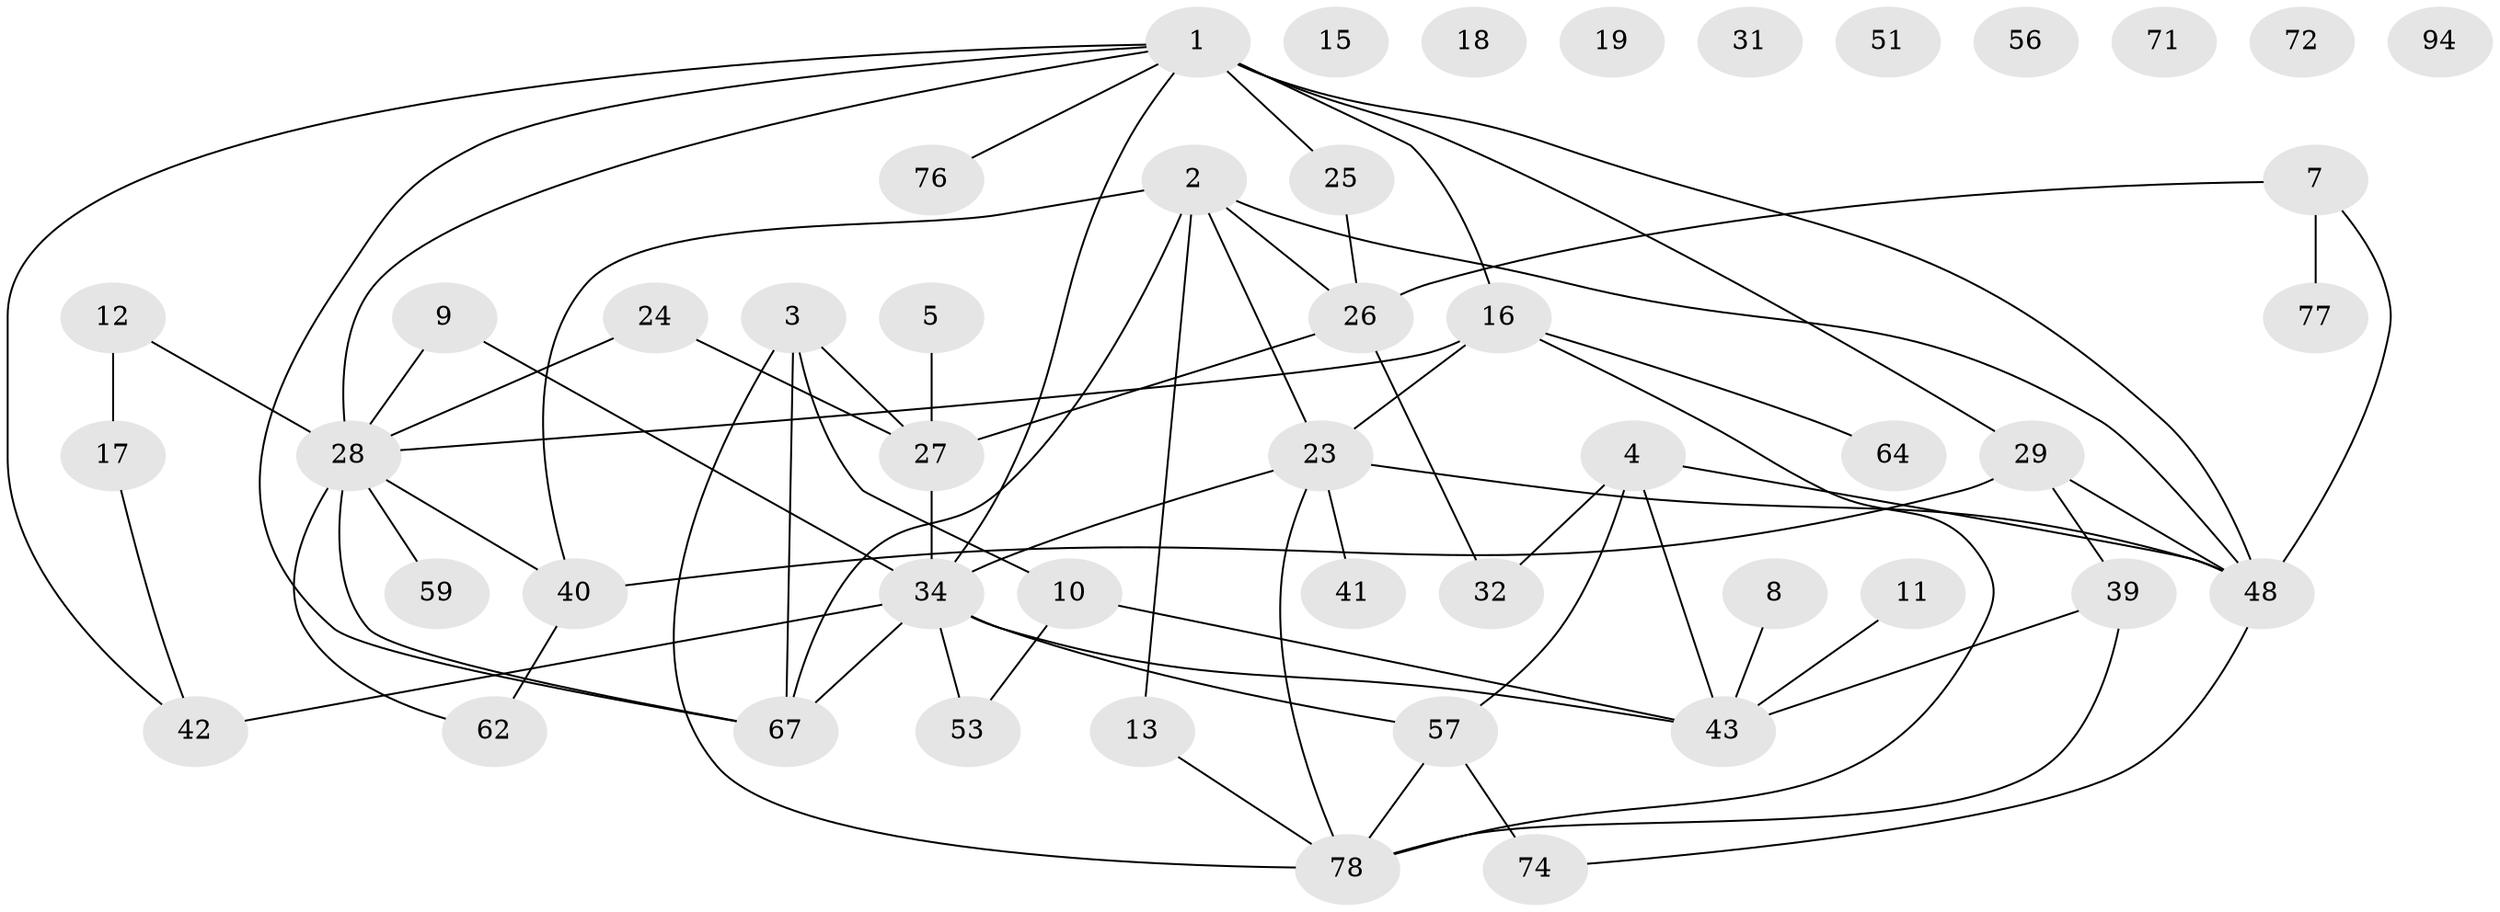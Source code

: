 // original degree distribution, {3: 0.19791666666666666, 1: 0.13541666666666666, 4: 0.15625, 2: 0.3333333333333333, 0: 0.09375, 6: 0.0625, 5: 0.020833333333333332}
// Generated by graph-tools (version 1.1) at 2025/13/03/09/25 04:13:08]
// undirected, 48 vertices, 69 edges
graph export_dot {
graph [start="1"]
  node [color=gray90,style=filled];
  1 [super="+80+6"];
  2 [super="+20"];
  3 [super="+44"];
  4 [super="+22"];
  5;
  7 [super="+14"];
  8;
  9;
  10 [super="+33"];
  11;
  12;
  13;
  15;
  16 [super="+52"];
  17;
  18;
  19;
  23 [super="+75+54"];
  24;
  25 [super="+96"];
  26 [super="+38"];
  27 [super="+86+47"];
  28 [super="+66+92+73+30"];
  29 [super="+36"];
  31;
  32;
  34 [super="+65+35+85"];
  39 [super="+83+70"];
  40 [super="+79"];
  41 [super="+69"];
  42 [super="+58"];
  43 [super="+63"];
  48 [super="+82+49"];
  51;
  53 [super="+55"];
  56;
  57;
  59;
  62 [super="+93"];
  64;
  67 [super="+68"];
  71;
  72;
  74 [super="+84"];
  76;
  77 [super="+89"];
  78;
  94;
  1 -- 29;
  1 -- 28;
  1 -- 48 [weight=2];
  1 -- 34;
  1 -- 67;
  1 -- 25;
  1 -- 42;
  1 -- 76;
  1 -- 16;
  2 -- 48;
  2 -- 67;
  2 -- 23;
  2 -- 40;
  2 -- 26;
  2 -- 13;
  3 -- 10;
  3 -- 67;
  3 -- 27;
  3 -- 78;
  4 -- 32;
  4 -- 48;
  4 -- 57;
  4 -- 43;
  5 -- 27;
  7 -- 48;
  7 -- 26;
  7 -- 77;
  8 -- 43;
  9 -- 34;
  9 -- 28;
  10 -- 43;
  10 -- 53;
  11 -- 43;
  12 -- 17;
  12 -- 28;
  13 -- 78;
  16 -- 64;
  16 -- 78;
  16 -- 23;
  16 -- 28;
  17 -- 42;
  23 -- 34;
  23 -- 41;
  23 -- 78;
  23 -- 48;
  24 -- 27;
  24 -- 28;
  25 -- 26;
  26 -- 27;
  26 -- 32;
  27 -- 34;
  28 -- 67 [weight=2];
  28 -- 40;
  28 -- 62;
  28 -- 59;
  29 -- 48;
  29 -- 40;
  29 -- 39;
  34 -- 67;
  34 -- 42 [weight=2];
  34 -- 43;
  34 -- 57;
  34 -- 53;
  39 -- 43;
  39 -- 78;
  40 -- 62;
  48 -- 74;
  57 -- 74;
  57 -- 78;
}
